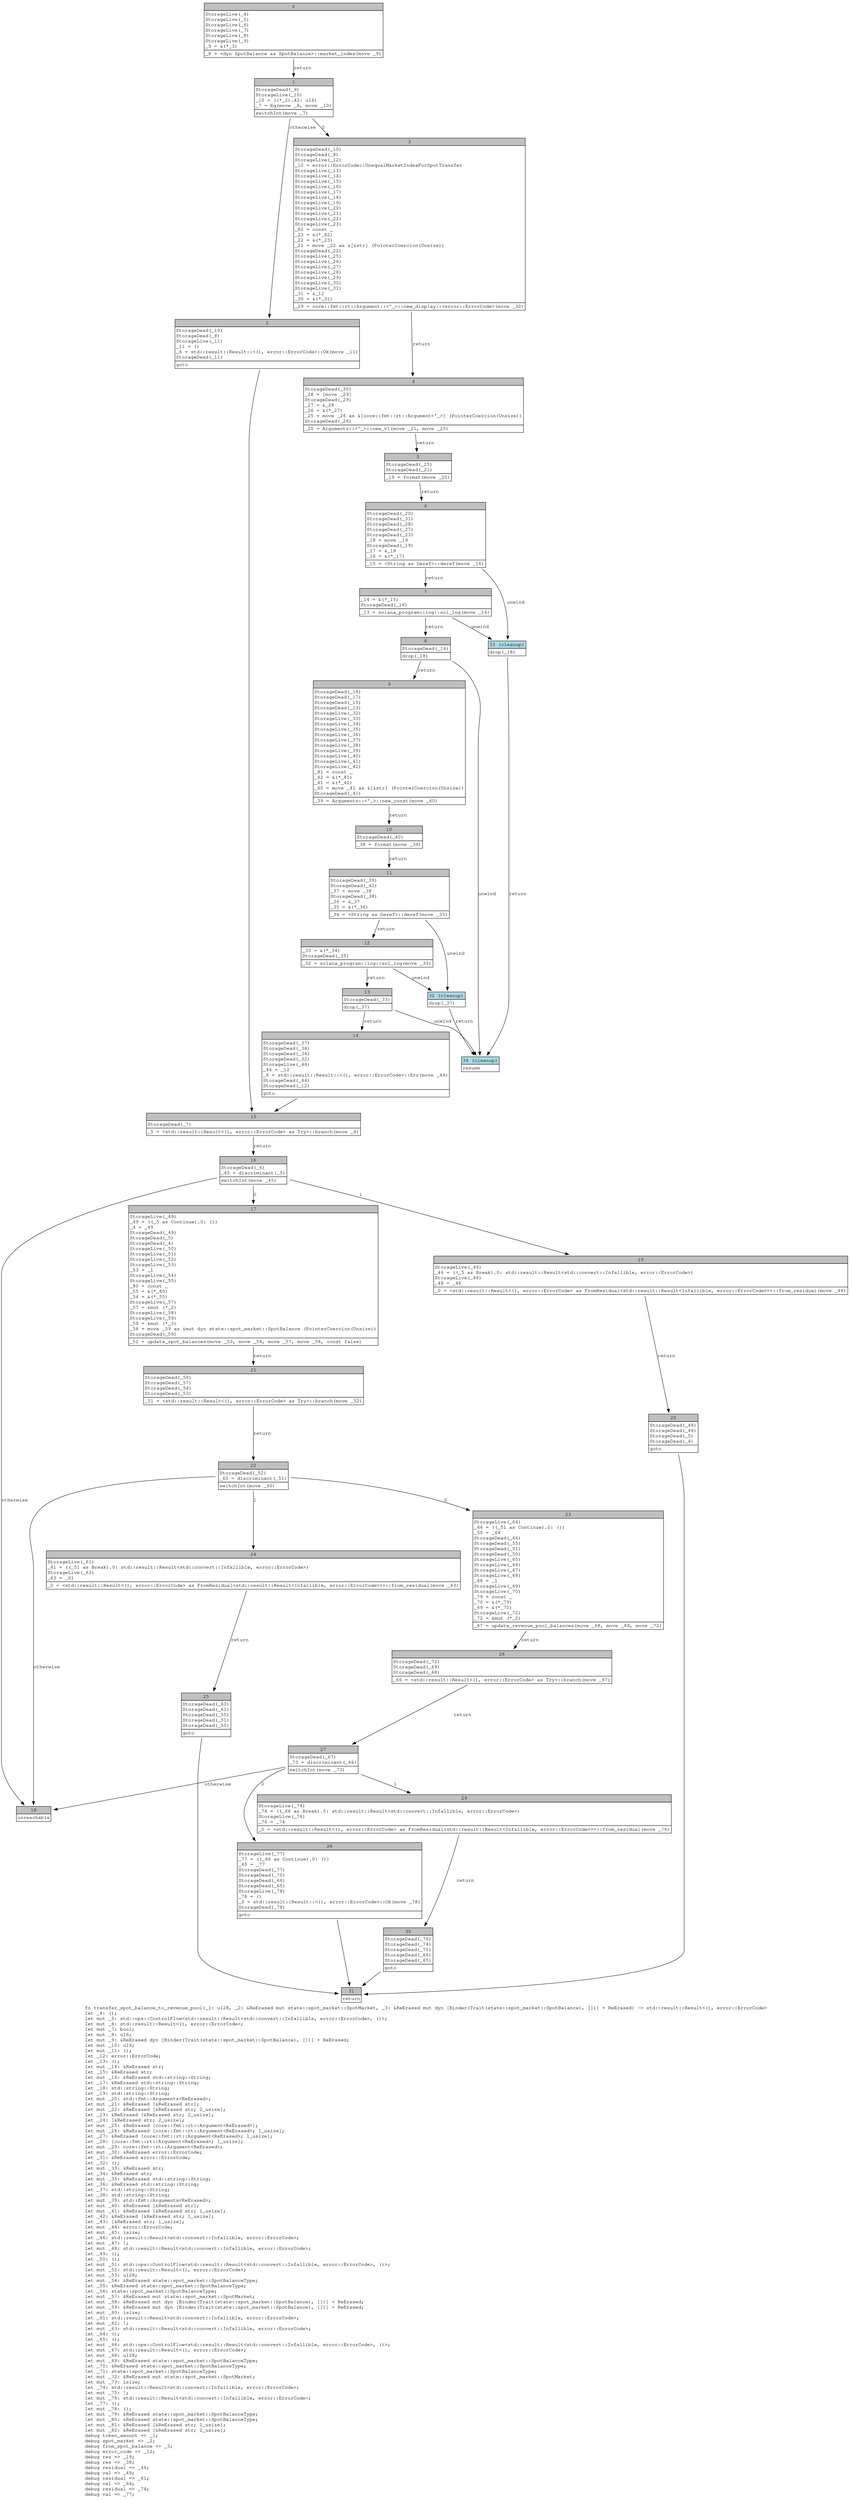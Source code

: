 digraph Mir_0_798 {
    graph [fontname="Courier, monospace"];
    node [fontname="Courier, monospace"];
    edge [fontname="Courier, monospace"];
    label=<fn transfer_spot_balance_to_revenue_pool(_1: u128, _2: &amp;ReErased mut state::spot_market::SpotMarket, _3: &amp;ReErased mut dyn [Binder(Trait(state::spot_market::SpotBalance), [])] + ReErased) -&gt; std::result::Result&lt;(), error::ErrorCode&gt;<br align="left"/>let _4: ();<br align="left"/>let mut _5: std::ops::ControlFlow&lt;std::result::Result&lt;std::convert::Infallible, error::ErrorCode&gt;, ()&gt;;<br align="left"/>let mut _6: std::result::Result&lt;(), error::ErrorCode&gt;;<br align="left"/>let mut _7: bool;<br align="left"/>let mut _8: u16;<br align="left"/>let mut _9: &amp;ReErased dyn [Binder(Trait(state::spot_market::SpotBalance), [])] + ReErased;<br align="left"/>let mut _10: u16;<br align="left"/>let mut _11: ();<br align="left"/>let _12: error::ErrorCode;<br align="left"/>let _13: ();<br align="left"/>let mut _14: &amp;ReErased str;<br align="left"/>let _15: &amp;ReErased str;<br align="left"/>let mut _16: &amp;ReErased std::string::String;<br align="left"/>let _17: &amp;ReErased std::string::String;<br align="left"/>let _18: std::string::String;<br align="left"/>let _19: std::string::String;<br align="left"/>let mut _20: std::fmt::Arguments&lt;ReErased&gt;;<br align="left"/>let mut _21: &amp;ReErased [&amp;ReErased str];<br align="left"/>let mut _22: &amp;ReErased [&amp;ReErased str; 2_usize];<br align="left"/>let _23: &amp;ReErased [&amp;ReErased str; 2_usize];<br align="left"/>let _24: [&amp;ReErased str; 2_usize];<br align="left"/>let mut _25: &amp;ReErased [core::fmt::rt::Argument&lt;ReErased&gt;];<br align="left"/>let mut _26: &amp;ReErased [core::fmt::rt::Argument&lt;ReErased&gt;; 1_usize];<br align="left"/>let _27: &amp;ReErased [core::fmt::rt::Argument&lt;ReErased&gt;; 1_usize];<br align="left"/>let _28: [core::fmt::rt::Argument&lt;ReErased&gt;; 1_usize];<br align="left"/>let mut _29: core::fmt::rt::Argument&lt;ReErased&gt;;<br align="left"/>let mut _30: &amp;ReErased error::ErrorCode;<br align="left"/>let _31: &amp;ReErased error::ErrorCode;<br align="left"/>let _32: ();<br align="left"/>let mut _33: &amp;ReErased str;<br align="left"/>let _34: &amp;ReErased str;<br align="left"/>let mut _35: &amp;ReErased std::string::String;<br align="left"/>let _36: &amp;ReErased std::string::String;<br align="left"/>let _37: std::string::String;<br align="left"/>let _38: std::string::String;<br align="left"/>let mut _39: std::fmt::Arguments&lt;ReErased&gt;;<br align="left"/>let mut _40: &amp;ReErased [&amp;ReErased str];<br align="left"/>let mut _41: &amp;ReErased [&amp;ReErased str; 1_usize];<br align="left"/>let _42: &amp;ReErased [&amp;ReErased str; 1_usize];<br align="left"/>let _43: [&amp;ReErased str; 1_usize];<br align="left"/>let mut _44: error::ErrorCode;<br align="left"/>let mut _45: isize;<br align="left"/>let _46: std::result::Result&lt;std::convert::Infallible, error::ErrorCode&gt;;<br align="left"/>let mut _47: !;<br align="left"/>let mut _48: std::result::Result&lt;std::convert::Infallible, error::ErrorCode&gt;;<br align="left"/>let _49: ();<br align="left"/>let _50: ();<br align="left"/>let mut _51: std::ops::ControlFlow&lt;std::result::Result&lt;std::convert::Infallible, error::ErrorCode&gt;, ()&gt;;<br align="left"/>let mut _52: std::result::Result&lt;(), error::ErrorCode&gt;;<br align="left"/>let mut _53: u128;<br align="left"/>let mut _54: &amp;ReErased state::spot_market::SpotBalanceType;<br align="left"/>let _55: &amp;ReErased state::spot_market::SpotBalanceType;<br align="left"/>let _56: state::spot_market::SpotBalanceType;<br align="left"/>let mut _57: &amp;ReErased mut state::spot_market::SpotMarket;<br align="left"/>let mut _58: &amp;ReErased mut dyn [Binder(Trait(state::spot_market::SpotBalance), [])] + ReErased;<br align="left"/>let mut _59: &amp;ReErased mut dyn [Binder(Trait(state::spot_market::SpotBalance), [])] + ReErased;<br align="left"/>let mut _60: isize;<br align="left"/>let _61: std::result::Result&lt;std::convert::Infallible, error::ErrorCode&gt;;<br align="left"/>let mut _62: !;<br align="left"/>let mut _63: std::result::Result&lt;std::convert::Infallible, error::ErrorCode&gt;;<br align="left"/>let _64: ();<br align="left"/>let _65: ();<br align="left"/>let mut _66: std::ops::ControlFlow&lt;std::result::Result&lt;std::convert::Infallible, error::ErrorCode&gt;, ()&gt;;<br align="left"/>let mut _67: std::result::Result&lt;(), error::ErrorCode&gt;;<br align="left"/>let mut _68: u128;<br align="left"/>let mut _69: &amp;ReErased state::spot_market::SpotBalanceType;<br align="left"/>let _70: &amp;ReErased state::spot_market::SpotBalanceType;<br align="left"/>let _71: state::spot_market::SpotBalanceType;<br align="left"/>let mut _72: &amp;ReErased mut state::spot_market::SpotMarket;<br align="left"/>let mut _73: isize;<br align="left"/>let _74: std::result::Result&lt;std::convert::Infallible, error::ErrorCode&gt;;<br align="left"/>let mut _75: !;<br align="left"/>let mut _76: std::result::Result&lt;std::convert::Infallible, error::ErrorCode&gt;;<br align="left"/>let _77: ();<br align="left"/>let mut _78: ();<br align="left"/>let mut _79: &amp;ReErased state::spot_market::SpotBalanceType;<br align="left"/>let mut _80: &amp;ReErased state::spot_market::SpotBalanceType;<br align="left"/>let mut _81: &amp;ReErased [&amp;ReErased str; 1_usize];<br align="left"/>let mut _82: &amp;ReErased [&amp;ReErased str; 2_usize];<br align="left"/>debug token_amount =&gt; _1;<br align="left"/>debug spot_market =&gt; _2;<br align="left"/>debug from_spot_balance =&gt; _3;<br align="left"/>debug error_code =&gt; _12;<br align="left"/>debug res =&gt; _19;<br align="left"/>debug res =&gt; _38;<br align="left"/>debug residual =&gt; _46;<br align="left"/>debug val =&gt; _49;<br align="left"/>debug residual =&gt; _61;<br align="left"/>debug val =&gt; _64;<br align="left"/>debug residual =&gt; _74;<br align="left"/>debug val =&gt; _77;<br align="left"/>>;
    bb0__0_798 [shape="none", label=<<table border="0" cellborder="1" cellspacing="0"><tr><td bgcolor="gray" align="center" colspan="1">0</td></tr><tr><td align="left" balign="left">StorageLive(_4)<br/>StorageLive(_5)<br/>StorageLive(_6)<br/>StorageLive(_7)<br/>StorageLive(_8)<br/>StorageLive(_9)<br/>_9 = &amp;(*_3)<br/></td></tr><tr><td align="left">_8 = &lt;dyn SpotBalance as SpotBalance&gt;::market_index(move _9)</td></tr></table>>];
    bb1__0_798 [shape="none", label=<<table border="0" cellborder="1" cellspacing="0"><tr><td bgcolor="gray" align="center" colspan="1">1</td></tr><tr><td align="left" balign="left">StorageDead(_9)<br/>StorageLive(_10)<br/>_10 = ((*_2).42: u16)<br/>_7 = Eq(move _8, move _10)<br/></td></tr><tr><td align="left">switchInt(move _7)</td></tr></table>>];
    bb2__0_798 [shape="none", label=<<table border="0" cellborder="1" cellspacing="0"><tr><td bgcolor="gray" align="center" colspan="1">2</td></tr><tr><td align="left" balign="left">StorageDead(_10)<br/>StorageDead(_8)<br/>StorageLive(_11)<br/>_11 = ()<br/>_6 = std::result::Result::&lt;(), error::ErrorCode&gt;::Ok(move _11)<br/>StorageDead(_11)<br/></td></tr><tr><td align="left">goto</td></tr></table>>];
    bb3__0_798 [shape="none", label=<<table border="0" cellborder="1" cellspacing="0"><tr><td bgcolor="gray" align="center" colspan="1">3</td></tr><tr><td align="left" balign="left">StorageDead(_10)<br/>StorageDead(_8)<br/>StorageLive(_12)<br/>_12 = error::ErrorCode::UnequalMarketIndexForSpotTransfer<br/>StorageLive(_13)<br/>StorageLive(_14)<br/>StorageLive(_15)<br/>StorageLive(_16)<br/>StorageLive(_17)<br/>StorageLive(_18)<br/>StorageLive(_19)<br/>StorageLive(_20)<br/>StorageLive(_21)<br/>StorageLive(_22)<br/>StorageLive(_23)<br/>_82 = const _<br/>_23 = &amp;(*_82)<br/>_22 = &amp;(*_23)<br/>_21 = move _22 as &amp;[&amp;str] (PointerCoercion(Unsize))<br/>StorageDead(_22)<br/>StorageLive(_25)<br/>StorageLive(_26)<br/>StorageLive(_27)<br/>StorageLive(_28)<br/>StorageLive(_29)<br/>StorageLive(_30)<br/>StorageLive(_31)<br/>_31 = &amp;_12<br/>_30 = &amp;(*_31)<br/></td></tr><tr><td align="left">_29 = core::fmt::rt::Argument::&lt;'_&gt;::new_display::&lt;error::ErrorCode&gt;(move _30)</td></tr></table>>];
    bb4__0_798 [shape="none", label=<<table border="0" cellborder="1" cellspacing="0"><tr><td bgcolor="gray" align="center" colspan="1">4</td></tr><tr><td align="left" balign="left">StorageDead(_30)<br/>_28 = [move _29]<br/>StorageDead(_29)<br/>_27 = &amp;_28<br/>_26 = &amp;(*_27)<br/>_25 = move _26 as &amp;[core::fmt::rt::Argument&lt;'_&gt;] (PointerCoercion(Unsize))<br/>StorageDead(_26)<br/></td></tr><tr><td align="left">_20 = Arguments::&lt;'_&gt;::new_v1(move _21, move _25)</td></tr></table>>];
    bb5__0_798 [shape="none", label=<<table border="0" cellborder="1" cellspacing="0"><tr><td bgcolor="gray" align="center" colspan="1">5</td></tr><tr><td align="left" balign="left">StorageDead(_25)<br/>StorageDead(_21)<br/></td></tr><tr><td align="left">_19 = format(move _20)</td></tr></table>>];
    bb6__0_798 [shape="none", label=<<table border="0" cellborder="1" cellspacing="0"><tr><td bgcolor="gray" align="center" colspan="1">6</td></tr><tr><td align="left" balign="left">StorageDead(_20)<br/>StorageDead(_31)<br/>StorageDead(_28)<br/>StorageDead(_27)<br/>StorageDead(_23)<br/>_18 = move _19<br/>StorageDead(_19)<br/>_17 = &amp;_18<br/>_16 = &amp;(*_17)<br/></td></tr><tr><td align="left">_15 = &lt;String as Deref&gt;::deref(move _16)</td></tr></table>>];
    bb7__0_798 [shape="none", label=<<table border="0" cellborder="1" cellspacing="0"><tr><td bgcolor="gray" align="center" colspan="1">7</td></tr><tr><td align="left" balign="left">_14 = &amp;(*_15)<br/>StorageDead(_16)<br/></td></tr><tr><td align="left">_13 = solana_program::log::sol_log(move _14)</td></tr></table>>];
    bb8__0_798 [shape="none", label=<<table border="0" cellborder="1" cellspacing="0"><tr><td bgcolor="gray" align="center" colspan="1">8</td></tr><tr><td align="left" balign="left">StorageDead(_14)<br/></td></tr><tr><td align="left">drop(_18)</td></tr></table>>];
    bb9__0_798 [shape="none", label=<<table border="0" cellborder="1" cellspacing="0"><tr><td bgcolor="gray" align="center" colspan="1">9</td></tr><tr><td align="left" balign="left">StorageDead(_18)<br/>StorageDead(_17)<br/>StorageDead(_15)<br/>StorageDead(_13)<br/>StorageLive(_32)<br/>StorageLive(_33)<br/>StorageLive(_34)<br/>StorageLive(_35)<br/>StorageLive(_36)<br/>StorageLive(_37)<br/>StorageLive(_38)<br/>StorageLive(_39)<br/>StorageLive(_40)<br/>StorageLive(_41)<br/>StorageLive(_42)<br/>_81 = const _<br/>_42 = &amp;(*_81)<br/>_41 = &amp;(*_42)<br/>_40 = move _41 as &amp;[&amp;str] (PointerCoercion(Unsize))<br/>StorageDead(_41)<br/></td></tr><tr><td align="left">_39 = Arguments::&lt;'_&gt;::new_const(move _40)</td></tr></table>>];
    bb10__0_798 [shape="none", label=<<table border="0" cellborder="1" cellspacing="0"><tr><td bgcolor="gray" align="center" colspan="1">10</td></tr><tr><td align="left" balign="left">StorageDead(_40)<br/></td></tr><tr><td align="left">_38 = format(move _39)</td></tr></table>>];
    bb11__0_798 [shape="none", label=<<table border="0" cellborder="1" cellspacing="0"><tr><td bgcolor="gray" align="center" colspan="1">11</td></tr><tr><td align="left" balign="left">StorageDead(_39)<br/>StorageDead(_42)<br/>_37 = move _38<br/>StorageDead(_38)<br/>_36 = &amp;_37<br/>_35 = &amp;(*_36)<br/></td></tr><tr><td align="left">_34 = &lt;String as Deref&gt;::deref(move _35)</td></tr></table>>];
    bb12__0_798 [shape="none", label=<<table border="0" cellborder="1" cellspacing="0"><tr><td bgcolor="gray" align="center" colspan="1">12</td></tr><tr><td align="left" balign="left">_33 = &amp;(*_34)<br/>StorageDead(_35)<br/></td></tr><tr><td align="left">_32 = solana_program::log::sol_log(move _33)</td></tr></table>>];
    bb13__0_798 [shape="none", label=<<table border="0" cellborder="1" cellspacing="0"><tr><td bgcolor="gray" align="center" colspan="1">13</td></tr><tr><td align="left" balign="left">StorageDead(_33)<br/></td></tr><tr><td align="left">drop(_37)</td></tr></table>>];
    bb14__0_798 [shape="none", label=<<table border="0" cellborder="1" cellspacing="0"><tr><td bgcolor="gray" align="center" colspan="1">14</td></tr><tr><td align="left" balign="left">StorageDead(_37)<br/>StorageDead(_36)<br/>StorageDead(_34)<br/>StorageDead(_32)<br/>StorageLive(_44)<br/>_44 = _12<br/>_6 = std::result::Result::&lt;(), error::ErrorCode&gt;::Err(move _44)<br/>StorageDead(_44)<br/>StorageDead(_12)<br/></td></tr><tr><td align="left">goto</td></tr></table>>];
    bb15__0_798 [shape="none", label=<<table border="0" cellborder="1" cellspacing="0"><tr><td bgcolor="gray" align="center" colspan="1">15</td></tr><tr><td align="left" balign="left">StorageDead(_7)<br/></td></tr><tr><td align="left">_5 = &lt;std::result::Result&lt;(), error::ErrorCode&gt; as Try&gt;::branch(move _6)</td></tr></table>>];
    bb16__0_798 [shape="none", label=<<table border="0" cellborder="1" cellspacing="0"><tr><td bgcolor="gray" align="center" colspan="1">16</td></tr><tr><td align="left" balign="left">StorageDead(_6)<br/>_45 = discriminant(_5)<br/></td></tr><tr><td align="left">switchInt(move _45)</td></tr></table>>];
    bb17__0_798 [shape="none", label=<<table border="0" cellborder="1" cellspacing="0"><tr><td bgcolor="gray" align="center" colspan="1">17</td></tr><tr><td align="left" balign="left">StorageLive(_49)<br/>_49 = ((_5 as Continue).0: ())<br/>_4 = _49<br/>StorageDead(_49)<br/>StorageDead(_5)<br/>StorageDead(_4)<br/>StorageLive(_50)<br/>StorageLive(_51)<br/>StorageLive(_52)<br/>StorageLive(_53)<br/>_53 = _1<br/>StorageLive(_54)<br/>StorageLive(_55)<br/>_80 = const _<br/>_55 = &amp;(*_80)<br/>_54 = &amp;(*_55)<br/>StorageLive(_57)<br/>_57 = &amp;mut (*_2)<br/>StorageLive(_58)<br/>StorageLive(_59)<br/>_59 = &amp;mut (*_3)<br/>_58 = move _59 as &amp;mut dyn state::spot_market::SpotBalance (PointerCoercion(Unsize))<br/>StorageDead(_59)<br/></td></tr><tr><td align="left">_52 = update_spot_balances(move _53, move _54, move _57, move _58, const false)</td></tr></table>>];
    bb18__0_798 [shape="none", label=<<table border="0" cellborder="1" cellspacing="0"><tr><td bgcolor="gray" align="center" colspan="1">18</td></tr><tr><td align="left">unreachable</td></tr></table>>];
    bb19__0_798 [shape="none", label=<<table border="0" cellborder="1" cellspacing="0"><tr><td bgcolor="gray" align="center" colspan="1">19</td></tr><tr><td align="left" balign="left">StorageLive(_46)<br/>_46 = ((_5 as Break).0: std::result::Result&lt;std::convert::Infallible, error::ErrorCode&gt;)<br/>StorageLive(_48)<br/>_48 = _46<br/></td></tr><tr><td align="left">_0 = &lt;std::result::Result&lt;(), error::ErrorCode&gt; as FromResidual&lt;std::result::Result&lt;Infallible, error::ErrorCode&gt;&gt;&gt;::from_residual(move _48)</td></tr></table>>];
    bb20__0_798 [shape="none", label=<<table border="0" cellborder="1" cellspacing="0"><tr><td bgcolor="gray" align="center" colspan="1">20</td></tr><tr><td align="left" balign="left">StorageDead(_48)<br/>StorageDead(_46)<br/>StorageDead(_5)<br/>StorageDead(_4)<br/></td></tr><tr><td align="left">goto</td></tr></table>>];
    bb21__0_798 [shape="none", label=<<table border="0" cellborder="1" cellspacing="0"><tr><td bgcolor="gray" align="center" colspan="1">21</td></tr><tr><td align="left" balign="left">StorageDead(_58)<br/>StorageDead(_57)<br/>StorageDead(_54)<br/>StorageDead(_53)<br/></td></tr><tr><td align="left">_51 = &lt;std::result::Result&lt;(), error::ErrorCode&gt; as Try&gt;::branch(move _52)</td></tr></table>>];
    bb22__0_798 [shape="none", label=<<table border="0" cellborder="1" cellspacing="0"><tr><td bgcolor="gray" align="center" colspan="1">22</td></tr><tr><td align="left" balign="left">StorageDead(_52)<br/>_60 = discriminant(_51)<br/></td></tr><tr><td align="left">switchInt(move _60)</td></tr></table>>];
    bb23__0_798 [shape="none", label=<<table border="0" cellborder="1" cellspacing="0"><tr><td bgcolor="gray" align="center" colspan="1">23</td></tr><tr><td align="left" balign="left">StorageLive(_64)<br/>_64 = ((_51 as Continue).0: ())<br/>_50 = _64<br/>StorageDead(_64)<br/>StorageDead(_55)<br/>StorageDead(_51)<br/>StorageDead(_50)<br/>StorageLive(_65)<br/>StorageLive(_66)<br/>StorageLive(_67)<br/>StorageLive(_68)<br/>_68 = _1<br/>StorageLive(_69)<br/>StorageLive(_70)<br/>_79 = const _<br/>_70 = &amp;(*_79)<br/>_69 = &amp;(*_70)<br/>StorageLive(_72)<br/>_72 = &amp;mut (*_2)<br/></td></tr><tr><td align="left">_67 = update_revenue_pool_balances(move _68, move _69, move _72)</td></tr></table>>];
    bb24__0_798 [shape="none", label=<<table border="0" cellborder="1" cellspacing="0"><tr><td bgcolor="gray" align="center" colspan="1">24</td></tr><tr><td align="left" balign="left">StorageLive(_61)<br/>_61 = ((_51 as Break).0: std::result::Result&lt;std::convert::Infallible, error::ErrorCode&gt;)<br/>StorageLive(_63)<br/>_63 = _61<br/></td></tr><tr><td align="left">_0 = &lt;std::result::Result&lt;(), error::ErrorCode&gt; as FromResidual&lt;std::result::Result&lt;Infallible, error::ErrorCode&gt;&gt;&gt;::from_residual(move _63)</td></tr></table>>];
    bb25__0_798 [shape="none", label=<<table border="0" cellborder="1" cellspacing="0"><tr><td bgcolor="gray" align="center" colspan="1">25</td></tr><tr><td align="left" balign="left">StorageDead(_63)<br/>StorageDead(_61)<br/>StorageDead(_55)<br/>StorageDead(_51)<br/>StorageDead(_50)<br/></td></tr><tr><td align="left">goto</td></tr></table>>];
    bb26__0_798 [shape="none", label=<<table border="0" cellborder="1" cellspacing="0"><tr><td bgcolor="gray" align="center" colspan="1">26</td></tr><tr><td align="left" balign="left">StorageDead(_72)<br/>StorageDead(_69)<br/>StorageDead(_68)<br/></td></tr><tr><td align="left">_66 = &lt;std::result::Result&lt;(), error::ErrorCode&gt; as Try&gt;::branch(move _67)</td></tr></table>>];
    bb27__0_798 [shape="none", label=<<table border="0" cellborder="1" cellspacing="0"><tr><td bgcolor="gray" align="center" colspan="1">27</td></tr><tr><td align="left" balign="left">StorageDead(_67)<br/>_73 = discriminant(_66)<br/></td></tr><tr><td align="left">switchInt(move _73)</td></tr></table>>];
    bb28__0_798 [shape="none", label=<<table border="0" cellborder="1" cellspacing="0"><tr><td bgcolor="gray" align="center" colspan="1">28</td></tr><tr><td align="left" balign="left">StorageLive(_77)<br/>_77 = ((_66 as Continue).0: ())<br/>_65 = _77<br/>StorageDead(_77)<br/>StorageDead(_70)<br/>StorageDead(_66)<br/>StorageDead(_65)<br/>StorageLive(_78)<br/>_78 = ()<br/>_0 = std::result::Result::&lt;(), error::ErrorCode&gt;::Ok(move _78)<br/>StorageDead(_78)<br/></td></tr><tr><td align="left">goto</td></tr></table>>];
    bb29__0_798 [shape="none", label=<<table border="0" cellborder="1" cellspacing="0"><tr><td bgcolor="gray" align="center" colspan="1">29</td></tr><tr><td align="left" balign="left">StorageLive(_74)<br/>_74 = ((_66 as Break).0: std::result::Result&lt;std::convert::Infallible, error::ErrorCode&gt;)<br/>StorageLive(_76)<br/>_76 = _74<br/></td></tr><tr><td align="left">_0 = &lt;std::result::Result&lt;(), error::ErrorCode&gt; as FromResidual&lt;std::result::Result&lt;Infallible, error::ErrorCode&gt;&gt;&gt;::from_residual(move _76)</td></tr></table>>];
    bb30__0_798 [shape="none", label=<<table border="0" cellborder="1" cellspacing="0"><tr><td bgcolor="gray" align="center" colspan="1">30</td></tr><tr><td align="left" balign="left">StorageDead(_76)<br/>StorageDead(_74)<br/>StorageDead(_70)<br/>StorageDead(_66)<br/>StorageDead(_65)<br/></td></tr><tr><td align="left">goto</td></tr></table>>];
    bb31__0_798 [shape="none", label=<<table border="0" cellborder="1" cellspacing="0"><tr><td bgcolor="gray" align="center" colspan="1">31</td></tr><tr><td align="left">return</td></tr></table>>];
    bb32__0_798 [shape="none", label=<<table border="0" cellborder="1" cellspacing="0"><tr><td bgcolor="lightblue" align="center" colspan="1">32 (cleanup)</td></tr><tr><td align="left">drop(_37)</td></tr></table>>];
    bb33__0_798 [shape="none", label=<<table border="0" cellborder="1" cellspacing="0"><tr><td bgcolor="lightblue" align="center" colspan="1">33 (cleanup)</td></tr><tr><td align="left">drop(_18)</td></tr></table>>];
    bb34__0_798 [shape="none", label=<<table border="0" cellborder="1" cellspacing="0"><tr><td bgcolor="lightblue" align="center" colspan="1">34 (cleanup)</td></tr><tr><td align="left">resume</td></tr></table>>];
    bb0__0_798 -> bb1__0_798 [label="return"];
    bb1__0_798 -> bb3__0_798 [label="0"];
    bb1__0_798 -> bb2__0_798 [label="otherwise"];
    bb2__0_798 -> bb15__0_798 [label=""];
    bb3__0_798 -> bb4__0_798 [label="return"];
    bb4__0_798 -> bb5__0_798 [label="return"];
    bb5__0_798 -> bb6__0_798 [label="return"];
    bb6__0_798 -> bb7__0_798 [label="return"];
    bb6__0_798 -> bb33__0_798 [label="unwind"];
    bb7__0_798 -> bb8__0_798 [label="return"];
    bb7__0_798 -> bb33__0_798 [label="unwind"];
    bb8__0_798 -> bb9__0_798 [label="return"];
    bb8__0_798 -> bb34__0_798 [label="unwind"];
    bb9__0_798 -> bb10__0_798 [label="return"];
    bb10__0_798 -> bb11__0_798 [label="return"];
    bb11__0_798 -> bb12__0_798 [label="return"];
    bb11__0_798 -> bb32__0_798 [label="unwind"];
    bb12__0_798 -> bb13__0_798 [label="return"];
    bb12__0_798 -> bb32__0_798 [label="unwind"];
    bb13__0_798 -> bb14__0_798 [label="return"];
    bb13__0_798 -> bb34__0_798 [label="unwind"];
    bb14__0_798 -> bb15__0_798 [label=""];
    bb15__0_798 -> bb16__0_798 [label="return"];
    bb16__0_798 -> bb17__0_798 [label="0"];
    bb16__0_798 -> bb19__0_798 [label="1"];
    bb16__0_798 -> bb18__0_798 [label="otherwise"];
    bb17__0_798 -> bb21__0_798 [label="return"];
    bb19__0_798 -> bb20__0_798 [label="return"];
    bb20__0_798 -> bb31__0_798 [label=""];
    bb21__0_798 -> bb22__0_798 [label="return"];
    bb22__0_798 -> bb23__0_798 [label="0"];
    bb22__0_798 -> bb24__0_798 [label="1"];
    bb22__0_798 -> bb18__0_798 [label="otherwise"];
    bb23__0_798 -> bb26__0_798 [label="return"];
    bb24__0_798 -> bb25__0_798 [label="return"];
    bb25__0_798 -> bb31__0_798 [label=""];
    bb26__0_798 -> bb27__0_798 [label="return"];
    bb27__0_798 -> bb28__0_798 [label="0"];
    bb27__0_798 -> bb29__0_798 [label="1"];
    bb27__0_798 -> bb18__0_798 [label="otherwise"];
    bb28__0_798 -> bb31__0_798 [label=""];
    bb29__0_798 -> bb30__0_798 [label="return"];
    bb30__0_798 -> bb31__0_798 [label=""];
    bb32__0_798 -> bb34__0_798 [label="return"];
    bb33__0_798 -> bb34__0_798 [label="return"];
}
